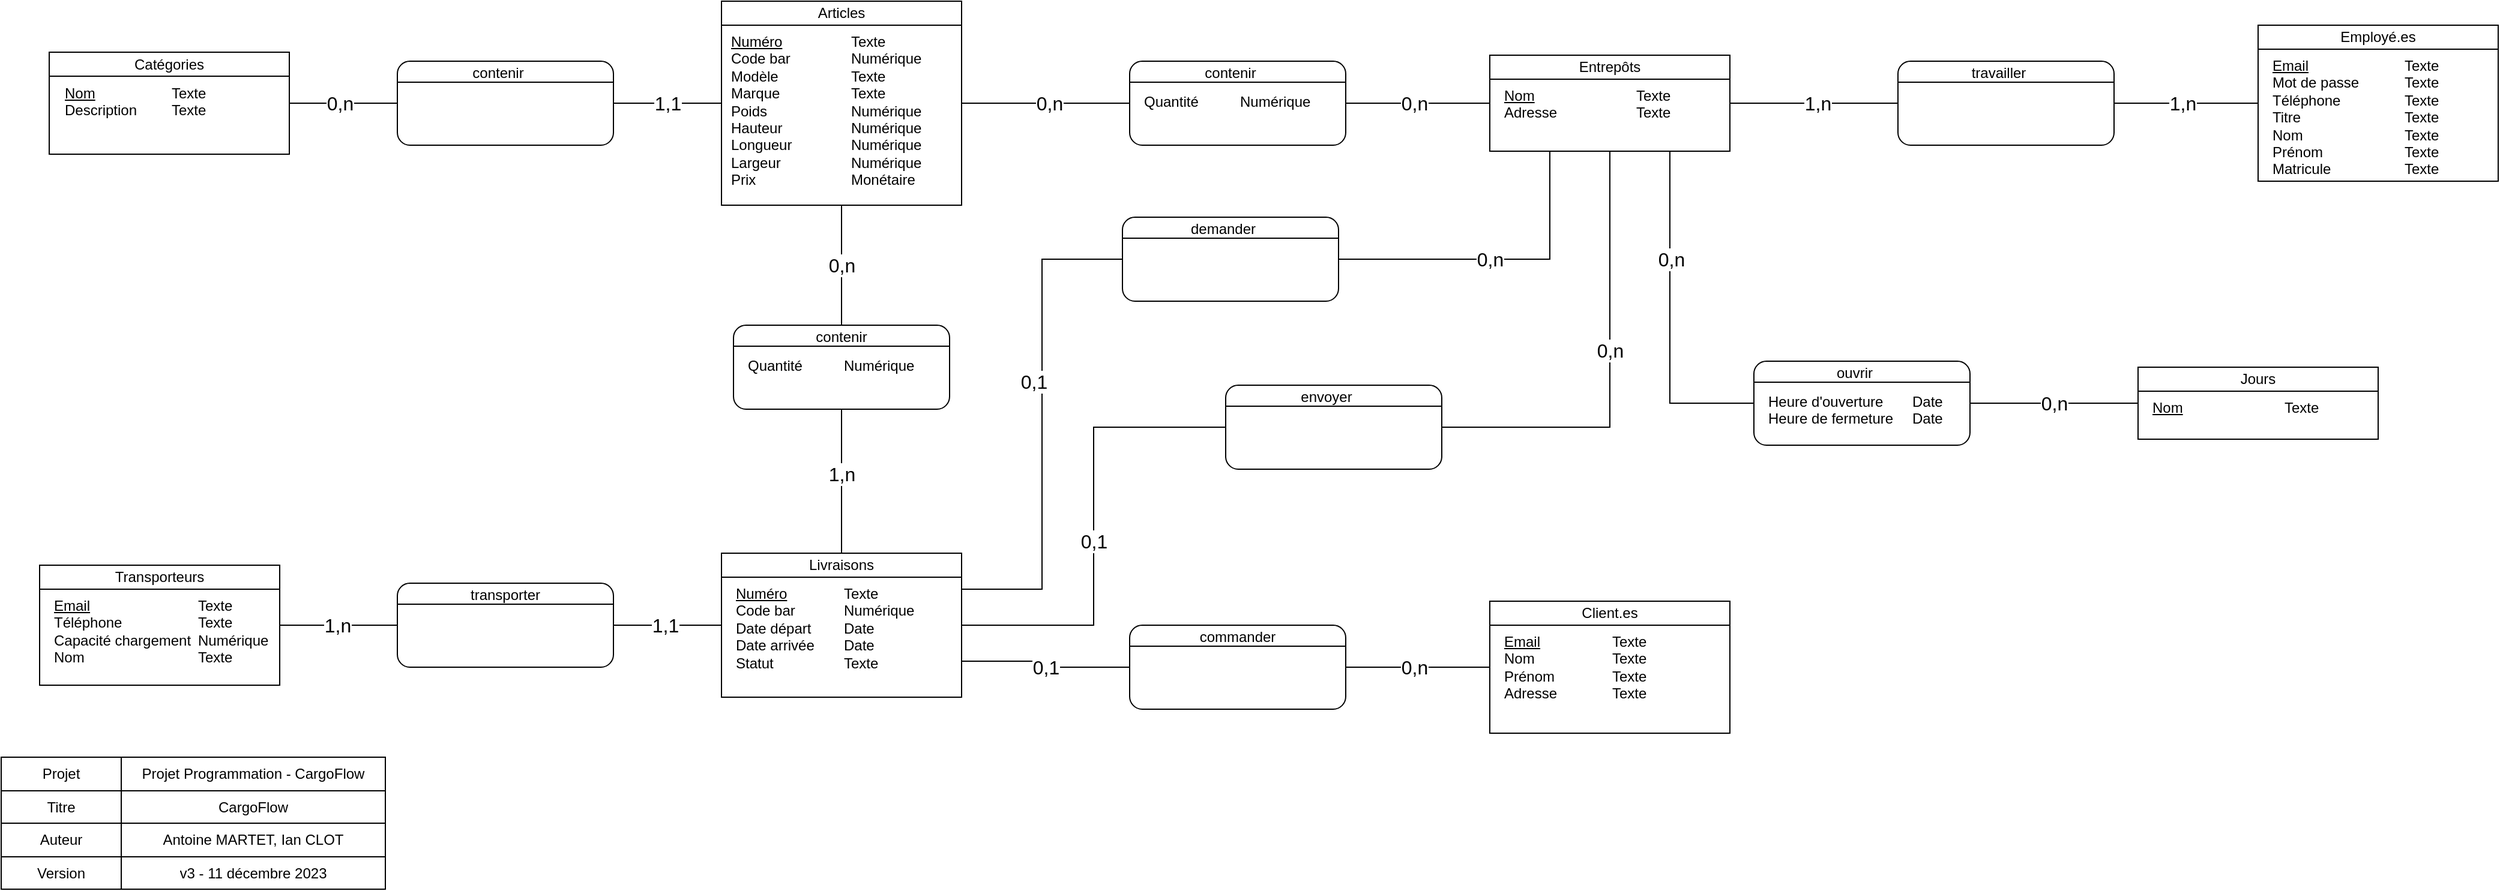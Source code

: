 <mxfile version="21.6.8" type="device">
  <diagram name="Page-1" id="2ca16b54-16f6-2749-3443-fa8db7711227">
    <mxGraphModel dx="1658" dy="828" grid="1" gridSize="10" guides="1" tooltips="1" connect="1" arrows="1" fold="1" page="1" pageScale="1" pageWidth="1100" pageHeight="850" background="#ffffff" math="0" shadow="0">
      <root>
        <mxCell id="0" />
        <mxCell id="1" parent="0" />
        <mxCell id="2ed32ef02a7f4228-1" value="&lt;div style=&quot;box-sizing: border-box ; width: 100% ; padding: 2px&quot;&gt;&lt;br&gt;&lt;/div&gt;" style="verticalAlign=top;align=center;overflow=fill;html=1;rounded=0;shadow=0;comic=0;labelBackgroundColor=none;strokeColor=#000000;strokeWidth=1;fillColor=#ffffff;fontFamily=Verdana;fontSize=12;fontColor=#000000;" parent="1" vertex="1">
          <mxGeometry x="90" y="102.5" width="200" height="85" as="geometry" />
        </mxCell>
        <mxCell id="2ed32ef02a7f4228-18" style="edgeStyle=orthogonalEdgeStyle;html=1;labelBackgroundColor=none;startArrow=none;endArrow=none;fontFamily=Verdana;fontSize=12;align=left;exitX=1;exitY=0.5;exitDx=0;exitDy=0;entryX=0;entryY=0.5;entryDx=0;entryDy=0;startFill=0;endFill=0;rounded=0;" parent="1" source="2ed32ef02a7f4228-1" target="Gy9qdy7r6_L6vcuzWhop-12" edge="1">
          <mxGeometry relative="1" as="geometry">
            <mxPoint x="410" y="145" as="targetPoint" />
          </mxGeometry>
        </mxCell>
        <mxCell id="Gy9qdy7r6_L6vcuzWhop-9" value="0,n" style="text;html=1;resizable=0;points=[];align=center;verticalAlign=middle;labelBackgroundColor=#ffffff;direction=south;fontSize=16;" parent="2ed32ef02a7f4228-18" vertex="1" connectable="0">
          <mxGeometry x="-0.77" y="-1" relative="1" as="geometry">
            <mxPoint x="31" y="-1" as="offset" />
          </mxGeometry>
        </mxCell>
        <mxCell id="Gy9qdy7r6_L6vcuzWhop-12" value="&lt;div style=&quot;box-sizing: border-box ; width: 100% ; padding: 2px&quot;&gt;&lt;br&gt;&lt;/div&gt;" style="verticalAlign=top;align=center;overflow=fill;html=1;rounded=1;shadow=0;comic=0;labelBackgroundColor=none;strokeColor=#000000;strokeWidth=1;fillColor=#ffffff;fontFamily=Verdana;fontSize=12;fontColor=#000000;" parent="1" vertex="1">
          <mxGeometry x="380" y="110" width="180" height="70" as="geometry" />
        </mxCell>
        <mxCell id="Gy9qdy7r6_L6vcuzWhop-17" value="" style="edgeStyle=orthogonalEdgeStyle;rounded=0;orthogonalLoop=1;jettySize=auto;html=1;startArrow=none;startFill=0;endArrow=none;endFill=0;" parent="1" source="Gy9qdy7r6_L6vcuzWhop-16" target="Gy9qdy7r6_L6vcuzWhop-12" edge="1">
          <mxGeometry relative="1" as="geometry" />
        </mxCell>
        <mxCell id="Gy9qdy7r6_L6vcuzWhop-19" value="1,1" style="text;html=1;resizable=0;points=[];align=center;verticalAlign=middle;labelBackgroundColor=#ffffff;fontSize=16;" parent="Gy9qdy7r6_L6vcuzWhop-17" vertex="1" connectable="0">
          <mxGeometry x="-0.646" relative="1" as="geometry">
            <mxPoint x="-29" as="offset" />
          </mxGeometry>
        </mxCell>
        <mxCell id="Gy9qdy7r6_L6vcuzWhop-16" value="&lt;div style=&quot;box-sizing: border-box ; width: 100% ; padding: 2px&quot;&gt;&lt;br&gt;&lt;/div&gt;" style="verticalAlign=top;align=center;overflow=fill;html=1;rounded=0;shadow=0;comic=0;labelBackgroundColor=none;strokeColor=#000000;strokeWidth=1;fillColor=#ffffff;fontFamily=Verdana;fontSize=12;fontColor=#000000;" parent="1" vertex="1">
          <mxGeometry x="650" y="60" width="200" height="170" as="geometry" />
        </mxCell>
        <mxCell id="SjU_2BTI9DgWFUzOwO9X-2" value="Catégories" style="rounded=0;whiteSpace=wrap;html=1;" parent="1" vertex="1">
          <mxGeometry x="90" y="102.5" width="200" height="20" as="geometry" />
        </mxCell>
        <mxCell id="SjU_2BTI9DgWFUzOwO9X-3" value="Articles" style="rounded=0;whiteSpace=wrap;html=1;" parent="1" vertex="1">
          <mxGeometry x="650" y="60" width="200" height="20" as="geometry" />
        </mxCell>
        <mxCell id="SjU_2BTI9DgWFUzOwO9X-4" value="&lt;u&gt;Nom&lt;/u&gt;&lt;br&gt;Description" style="text;html=1;strokeColor=none;fillColor=none;align=left;verticalAlign=top;whiteSpace=wrap;rounded=0;" parent="1" vertex="1">
          <mxGeometry x="101" y="122.5" width="90" height="55" as="geometry" />
        </mxCell>
        <mxCell id="SjU_2BTI9DgWFUzOwO9X-6" value="Texte&lt;br&gt;Texte" style="text;html=1;strokeColor=none;fillColor=none;align=left;verticalAlign=top;whiteSpace=wrap;rounded=0;" parent="1" vertex="1">
          <mxGeometry x="190" y="122.5" width="100" height="55" as="geometry" />
        </mxCell>
        <mxCell id="SjU_2BTI9DgWFUzOwO9X-8" value="&lt;u&gt;Numéro&lt;/u&gt;&lt;br&gt;Code bar&lt;br&gt;Modèle&lt;br&gt;Marque&lt;br&gt;Poids&lt;br&gt;Hauteur&lt;br&gt;Longueur&lt;br&gt;Largeur&lt;br&gt;Prix" style="text;html=1;strokeColor=none;fillColor=none;align=left;verticalAlign=top;whiteSpace=wrap;rounded=0;" parent="1" vertex="1">
          <mxGeometry x="656" y="80" width="94" height="150" as="geometry" />
        </mxCell>
        <mxCell id="SjU_2BTI9DgWFUzOwO9X-10" value="Texte&lt;br&gt;Numérique&lt;br&gt;Texte&lt;br&gt;Texte&lt;br&gt;Numérique&lt;br&gt;Numérique&lt;br&gt;Numérique&lt;br&gt;Numérique&lt;br&gt;Monétaire" style="text;html=1;strokeColor=none;fillColor=none;align=left;verticalAlign=top;whiteSpace=wrap;rounded=0;" parent="1" vertex="1">
          <mxGeometry x="756" y="80" width="90" height="150" as="geometry" />
        </mxCell>
        <mxCell id="SjU_2BTI9DgWFUzOwO9X-13" value="" style="endArrow=none;html=1;entryX=1;entryY=0.25;entryDx=0;entryDy=0;exitX=0;exitY=0.25;exitDx=0;exitDy=0;" parent="1" source="Gy9qdy7r6_L6vcuzWhop-12" target="Gy9qdy7r6_L6vcuzWhop-12" edge="1">
          <mxGeometry width="50" height="50" relative="1" as="geometry">
            <mxPoint x="100" y="260" as="sourcePoint" />
            <mxPoint x="150" y="210" as="targetPoint" />
          </mxGeometry>
        </mxCell>
        <mxCell id="SjU_2BTI9DgWFUzOwO9X-14" value="contenir" style="text;html=1;strokeColor=none;fillColor=none;align=center;verticalAlign=middle;whiteSpace=wrap;rounded=0;" parent="1" vertex="1">
          <mxGeometry x="404" y="110" width="120" height="20" as="geometry" />
        </mxCell>
        <mxCell id="T0Hc3pSAEqjk6suuljC6-1" value="" style="shape=table;html=1;whiteSpace=wrap;startSize=0;container=1;collapsible=0;childLayout=tableLayout;" parent="1" vertex="1">
          <mxGeometry x="50" y="690" width="320" height="110" as="geometry" />
        </mxCell>
        <mxCell id="T0Hc3pSAEqjk6suuljC6-2" value="" style="shape=partialRectangle;html=1;whiteSpace=wrap;collapsible=0;dropTarget=0;pointerEvents=0;fillColor=none;top=0;left=0;bottom=0;right=0;points=[[0,0.5],[1,0.5]];portConstraint=eastwest;" parent="T0Hc3pSAEqjk6suuljC6-1" vertex="1">
          <mxGeometry width="320" height="28" as="geometry" />
        </mxCell>
        <mxCell id="T0Hc3pSAEqjk6suuljC6-3" value="Projet" style="shape=partialRectangle;html=1;whiteSpace=wrap;connectable=0;overflow=hidden;fillColor=none;top=0;left=0;bottom=0;right=0;" parent="T0Hc3pSAEqjk6suuljC6-2" vertex="1">
          <mxGeometry width="100" height="28" as="geometry">
            <mxRectangle width="100" height="28" as="alternateBounds" />
          </mxGeometry>
        </mxCell>
        <mxCell id="T0Hc3pSAEqjk6suuljC6-4" value="Projet Programmation - CargoFlow" style="shape=partialRectangle;html=1;whiteSpace=wrap;connectable=0;overflow=hidden;fillColor=none;top=0;left=0;bottom=0;right=0;" parent="T0Hc3pSAEqjk6suuljC6-2" vertex="1">
          <mxGeometry x="100" width="220" height="28" as="geometry">
            <mxRectangle width="220" height="28" as="alternateBounds" />
          </mxGeometry>
        </mxCell>
        <mxCell id="T0Hc3pSAEqjk6suuljC6-5" value="" style="shape=partialRectangle;html=1;whiteSpace=wrap;collapsible=0;dropTarget=0;pointerEvents=0;fillColor=none;top=0;left=0;bottom=0;right=0;points=[[0,0.5],[1,0.5]];portConstraint=eastwest;" parent="T0Hc3pSAEqjk6suuljC6-1" vertex="1">
          <mxGeometry y="28" width="320" height="27" as="geometry" />
        </mxCell>
        <mxCell id="T0Hc3pSAEqjk6suuljC6-6" value="Titre" style="shape=partialRectangle;html=1;whiteSpace=wrap;connectable=0;overflow=hidden;fillColor=none;top=0;left=0;bottom=0;right=0;" parent="T0Hc3pSAEqjk6suuljC6-5" vertex="1">
          <mxGeometry width="100" height="27" as="geometry">
            <mxRectangle width="100" height="27" as="alternateBounds" />
          </mxGeometry>
        </mxCell>
        <mxCell id="T0Hc3pSAEqjk6suuljC6-7" value="CargoFlow" style="shape=partialRectangle;html=1;whiteSpace=wrap;connectable=0;overflow=hidden;fillColor=none;top=0;left=0;bottom=0;right=0;" parent="T0Hc3pSAEqjk6suuljC6-5" vertex="1">
          <mxGeometry x="100" width="220" height="27" as="geometry">
            <mxRectangle width="220" height="27" as="alternateBounds" />
          </mxGeometry>
        </mxCell>
        <mxCell id="T0Hc3pSAEqjk6suuljC6-8" value="" style="shape=partialRectangle;html=1;whiteSpace=wrap;collapsible=0;dropTarget=0;pointerEvents=0;fillColor=none;top=0;left=0;bottom=0;right=0;points=[[0,0.5],[1,0.5]];portConstraint=eastwest;" parent="T0Hc3pSAEqjk6suuljC6-1" vertex="1">
          <mxGeometry y="55" width="320" height="28" as="geometry" />
        </mxCell>
        <mxCell id="T0Hc3pSAEqjk6suuljC6-9" value="Auteur" style="shape=partialRectangle;html=1;whiteSpace=wrap;connectable=0;overflow=hidden;fillColor=none;top=0;left=0;bottom=0;right=0;" parent="T0Hc3pSAEqjk6suuljC6-8" vertex="1">
          <mxGeometry width="100" height="28" as="geometry">
            <mxRectangle width="100" height="28" as="alternateBounds" />
          </mxGeometry>
        </mxCell>
        <mxCell id="T0Hc3pSAEqjk6suuljC6-10" value="Antoine MARTET, Ian CLOT" style="shape=partialRectangle;html=1;whiteSpace=wrap;connectable=0;overflow=hidden;fillColor=none;top=0;left=0;bottom=0;right=0;" parent="T0Hc3pSAEqjk6suuljC6-8" vertex="1">
          <mxGeometry x="100" width="220" height="28" as="geometry">
            <mxRectangle width="220" height="28" as="alternateBounds" />
          </mxGeometry>
        </mxCell>
        <mxCell id="T0Hc3pSAEqjk6suuljC6-11" value="" style="shape=partialRectangle;html=1;whiteSpace=wrap;collapsible=0;dropTarget=0;pointerEvents=0;fillColor=none;top=0;left=0;bottom=0;right=0;points=[[0,0.5],[1,0.5]];portConstraint=eastwest;" parent="T0Hc3pSAEqjk6suuljC6-1" vertex="1">
          <mxGeometry y="83" width="320" height="27" as="geometry" />
        </mxCell>
        <mxCell id="T0Hc3pSAEqjk6suuljC6-12" value="Version" style="shape=partialRectangle;html=1;whiteSpace=wrap;connectable=0;overflow=hidden;fillColor=none;top=0;left=0;bottom=0;right=0;" parent="T0Hc3pSAEqjk6suuljC6-11" vertex="1">
          <mxGeometry width="100" height="27" as="geometry">
            <mxRectangle width="100" height="27" as="alternateBounds" />
          </mxGeometry>
        </mxCell>
        <mxCell id="T0Hc3pSAEqjk6suuljC6-13" value="v3 - 11 décembre 2023" style="shape=partialRectangle;html=1;whiteSpace=wrap;connectable=0;overflow=hidden;fillColor=none;top=0;left=0;bottom=0;right=0;" parent="T0Hc3pSAEqjk6suuljC6-11" vertex="1">
          <mxGeometry x="100" width="220" height="27" as="geometry">
            <mxRectangle width="220" height="27" as="alternateBounds" />
          </mxGeometry>
        </mxCell>
        <mxCell id="R8tKFMvCGS2btZRlcv_9-1" value="&lt;div style=&quot;box-sizing: border-box ; width: 100% ; padding: 2px&quot;&gt;&lt;br&gt;&lt;/div&gt;" style="verticalAlign=top;align=center;overflow=fill;html=1;rounded=1;shadow=0;comic=0;labelBackgroundColor=none;strokeColor=#000000;strokeWidth=1;fillColor=#ffffff;fontFamily=Verdana;fontSize=12;fontColor=#000000;" parent="1" vertex="1">
          <mxGeometry x="990" y="110" width="180" height="70" as="geometry" />
        </mxCell>
        <mxCell id="R8tKFMvCGS2btZRlcv_9-4" value="" style="endArrow=none;html=1;entryX=1;entryY=0.25;entryDx=0;entryDy=0;exitX=0;exitY=0.25;exitDx=0;exitDy=0;" parent="1" source="R8tKFMvCGS2btZRlcv_9-1" target="R8tKFMvCGS2btZRlcv_9-1" edge="1">
          <mxGeometry width="50" height="50" relative="1" as="geometry">
            <mxPoint x="710" y="260" as="sourcePoint" />
            <mxPoint x="760" y="210" as="targetPoint" />
          </mxGeometry>
        </mxCell>
        <mxCell id="R8tKFMvCGS2btZRlcv_9-5" value="contenir" style="text;html=1;strokeColor=none;fillColor=none;align=center;verticalAlign=middle;whiteSpace=wrap;rounded=0;" parent="1" vertex="1">
          <mxGeometry x="1014" y="110" width="120" height="20" as="geometry" />
        </mxCell>
        <mxCell id="R8tKFMvCGS2btZRlcv_9-6" value="&lt;div style=&quot;box-sizing: border-box ; width: 100% ; padding: 2px&quot;&gt;&lt;br&gt;&lt;/div&gt;" style="verticalAlign=top;align=center;overflow=fill;html=1;rounded=1;shadow=0;comic=0;labelBackgroundColor=none;strokeColor=#000000;strokeWidth=1;fillColor=#ffffff;fontFamily=Verdana;fontSize=12;fontColor=#000000;" parent="1" vertex="1">
          <mxGeometry x="660" y="330" width="180" height="70" as="geometry" />
        </mxCell>
        <mxCell id="R8tKFMvCGS2btZRlcv_9-9" value="" style="endArrow=none;html=1;entryX=1;entryY=0.25;entryDx=0;entryDy=0;exitX=0;exitY=0.25;exitDx=0;exitDy=0;" parent="1" source="R8tKFMvCGS2btZRlcv_9-6" target="R8tKFMvCGS2btZRlcv_9-6" edge="1">
          <mxGeometry width="50" height="50" relative="1" as="geometry">
            <mxPoint x="380" y="480" as="sourcePoint" />
            <mxPoint x="430" y="430" as="targetPoint" />
          </mxGeometry>
        </mxCell>
        <mxCell id="R8tKFMvCGS2btZRlcv_9-10" value="contenir" style="text;html=1;strokeColor=none;fillColor=none;align=center;verticalAlign=middle;whiteSpace=wrap;rounded=0;" parent="1" vertex="1">
          <mxGeometry x="690" y="330" width="120" height="20" as="geometry" />
        </mxCell>
        <mxCell id="R8tKFMvCGS2btZRlcv_9-11" value="&lt;div style=&quot;box-sizing: border-box ; width: 100% ; padding: 2px&quot;&gt;&lt;br&gt;&lt;/div&gt;" style="verticalAlign=top;align=center;overflow=fill;html=1;rounded=1;shadow=0;comic=0;labelBackgroundColor=none;strokeColor=#000000;strokeWidth=1;fillColor=#ffffff;fontFamily=Verdana;fontSize=12;fontColor=#000000;" parent="1" vertex="1">
          <mxGeometry x="990" y="580" width="180" height="70" as="geometry" />
        </mxCell>
        <mxCell id="R8tKFMvCGS2btZRlcv_9-14" value="" style="endArrow=none;html=1;entryX=1;entryY=0.25;entryDx=0;entryDy=0;exitX=0;exitY=0.25;exitDx=0;exitDy=0;" parent="1" source="R8tKFMvCGS2btZRlcv_9-11" target="R8tKFMvCGS2btZRlcv_9-11" edge="1">
          <mxGeometry width="50" height="50" relative="1" as="geometry">
            <mxPoint x="702" y="700" as="sourcePoint" />
            <mxPoint x="752" y="650" as="targetPoint" />
          </mxGeometry>
        </mxCell>
        <mxCell id="R8tKFMvCGS2btZRlcv_9-15" value="commander" style="text;html=1;strokeColor=none;fillColor=none;align=center;verticalAlign=middle;whiteSpace=wrap;rounded=0;" parent="1" vertex="1">
          <mxGeometry x="1020" y="580" width="120" height="20" as="geometry" />
        </mxCell>
        <mxCell id="R8tKFMvCGS2btZRlcv_9-16" value="&lt;div style=&quot;box-sizing: border-box ; width: 100% ; padding: 2px&quot;&gt;&lt;br&gt;&lt;/div&gt;" style="verticalAlign=top;align=center;overflow=fill;html=1;rounded=1;shadow=0;comic=0;labelBackgroundColor=none;strokeColor=#000000;strokeWidth=1;fillColor=#ffffff;fontFamily=Verdana;fontSize=12;fontColor=#000000;" parent="1" vertex="1">
          <mxGeometry x="984" y="240" width="180" height="70" as="geometry" />
        </mxCell>
        <mxCell id="R8tKFMvCGS2btZRlcv_9-19" value="" style="endArrow=none;html=1;entryX=1;entryY=0.25;entryDx=0;entryDy=0;exitX=0;exitY=0.25;exitDx=0;exitDy=0;" parent="1" source="R8tKFMvCGS2btZRlcv_9-16" target="R8tKFMvCGS2btZRlcv_9-16" edge="1">
          <mxGeometry width="50" height="50" relative="1" as="geometry">
            <mxPoint x="704" y="390" as="sourcePoint" />
            <mxPoint x="754" y="340" as="targetPoint" />
          </mxGeometry>
        </mxCell>
        <mxCell id="R8tKFMvCGS2btZRlcv_9-20" value="demander" style="text;html=1;strokeColor=none;fillColor=none;align=center;verticalAlign=middle;whiteSpace=wrap;rounded=0;" parent="1" vertex="1">
          <mxGeometry x="1008" y="240" width="120" height="20" as="geometry" />
        </mxCell>
        <mxCell id="R8tKFMvCGS2btZRlcv_9-21" value="&lt;div style=&quot;box-sizing: border-box ; width: 100% ; padding: 2px&quot;&gt;&lt;br&gt;&lt;/div&gt;" style="verticalAlign=top;align=center;overflow=fill;html=1;rounded=0;shadow=0;comic=0;labelBackgroundColor=none;strokeColor=#000000;strokeWidth=1;fillColor=#ffffff;fontFamily=Verdana;fontSize=12;fontColor=#000000;" parent="1" vertex="1">
          <mxGeometry x="650" y="520" width="200" height="120" as="geometry" />
        </mxCell>
        <mxCell id="R8tKFMvCGS2btZRlcv_9-22" value="Livraisons" style="rounded=0;whiteSpace=wrap;html=1;" parent="1" vertex="1">
          <mxGeometry x="650" y="520" width="200" height="20" as="geometry" />
        </mxCell>
        <mxCell id="R8tKFMvCGS2btZRlcv_9-23" value="&lt;u&gt;Numéro&lt;/u&gt;&lt;br&gt;Code bar&lt;br&gt;Date départ&lt;br&gt;Date arrivée&lt;br&gt;Statut" style="text;html=1;strokeColor=none;fillColor=none;align=left;verticalAlign=top;whiteSpace=wrap;rounded=0;" parent="1" vertex="1">
          <mxGeometry x="660" y="540" width="90" height="90" as="geometry" />
        </mxCell>
        <mxCell id="R8tKFMvCGS2btZRlcv_9-24" value="Texte&lt;br&gt;Numérique&lt;br&gt;Date&lt;br&gt;Date&lt;br&gt;Texte" style="text;html=1;strokeColor=none;fillColor=none;align=left;verticalAlign=top;whiteSpace=wrap;rounded=0;" parent="1" vertex="1">
          <mxGeometry x="750" y="540" width="90" height="90" as="geometry" />
        </mxCell>
        <mxCell id="R8tKFMvCGS2btZRlcv_9-25" value="&lt;div style=&quot;box-sizing: border-box ; width: 100% ; padding: 2px&quot;&gt;&lt;br&gt;&lt;/div&gt;" style="verticalAlign=top;align=center;overflow=fill;html=1;rounded=0;shadow=0;comic=0;labelBackgroundColor=none;strokeColor=#000000;strokeWidth=1;fillColor=#ffffff;fontFamily=Verdana;fontSize=12;fontColor=#000000;" parent="1" vertex="1">
          <mxGeometry x="1290" y="105" width="200" height="80" as="geometry" />
        </mxCell>
        <mxCell id="R8tKFMvCGS2btZRlcv_9-26" value="Entrepôts" style="rounded=0;whiteSpace=wrap;html=1;" parent="1" vertex="1">
          <mxGeometry x="1290" y="105" width="200" height="20" as="geometry" />
        </mxCell>
        <mxCell id="R8tKFMvCGS2btZRlcv_9-27" value="&lt;u&gt;Nom&lt;/u&gt;&lt;br&gt;Adresse" style="text;html=1;strokeColor=none;fillColor=none;align=left;verticalAlign=top;whiteSpace=wrap;rounded=0;" parent="1" vertex="1">
          <mxGeometry x="1300" y="125" width="110" height="40" as="geometry" />
        </mxCell>
        <mxCell id="R8tKFMvCGS2btZRlcv_9-28" value="Texte&lt;br&gt;Texte" style="text;html=1;strokeColor=none;fillColor=none;align=left;verticalAlign=top;whiteSpace=wrap;rounded=0;" parent="1" vertex="1">
          <mxGeometry x="1410" y="125" width="70" height="50" as="geometry" />
        </mxCell>
        <mxCell id="R8tKFMvCGS2btZRlcv_9-29" value="&lt;div style=&quot;box-sizing: border-box ; width: 100% ; padding: 2px&quot;&gt;&lt;br&gt;&lt;/div&gt;" style="verticalAlign=top;align=center;overflow=fill;html=1;rounded=0;shadow=0;comic=0;labelBackgroundColor=none;strokeColor=#000000;strokeWidth=1;fillColor=#ffffff;fontFamily=Verdana;fontSize=12;fontColor=#000000;" parent="1" vertex="1">
          <mxGeometry x="1290" y="560" width="200" height="110" as="geometry" />
        </mxCell>
        <mxCell id="R8tKFMvCGS2btZRlcv_9-30" value="Client.es" style="rounded=0;whiteSpace=wrap;html=1;" parent="1" vertex="1">
          <mxGeometry x="1290" y="560" width="200" height="20" as="geometry" />
        </mxCell>
        <mxCell id="R8tKFMvCGS2btZRlcv_9-31" value="&lt;u&gt;Email&lt;/u&gt;&lt;br&gt;Nom&lt;br&gt;Prénom&lt;br&gt;Adresse" style="text;html=1;strokeColor=none;fillColor=none;align=left;verticalAlign=top;whiteSpace=wrap;rounded=0;" parent="1" vertex="1">
          <mxGeometry x="1300" y="580" width="90" height="80" as="geometry" />
        </mxCell>
        <mxCell id="R8tKFMvCGS2btZRlcv_9-32" value="Texte&lt;br&gt;Texte&lt;br&gt;Texte&lt;br&gt;Texte" style="text;html=1;strokeColor=none;fillColor=none;align=left;verticalAlign=top;whiteSpace=wrap;rounded=0;" parent="1" vertex="1">
          <mxGeometry x="1390" y="580" width="100" height="80" as="geometry" />
        </mxCell>
        <mxCell id="R8tKFMvCGS2btZRlcv_9-33" value="" style="edgeStyle=orthogonalEdgeStyle;rounded=0;orthogonalLoop=1;jettySize=auto;html=1;startArrow=none;startFill=0;endArrow=none;endFill=0;exitX=0.5;exitY=1;exitDx=0;exitDy=0;entryX=0.5;entryY=0;entryDx=0;entryDy=0;" parent="1" source="Gy9qdy7r6_L6vcuzWhop-16" target="R8tKFMvCGS2btZRlcv_9-6" edge="1">
          <mxGeometry relative="1" as="geometry">
            <mxPoint x="720" y="280" as="sourcePoint" />
            <mxPoint x="590" y="280" as="targetPoint" />
          </mxGeometry>
        </mxCell>
        <mxCell id="R8tKFMvCGS2btZRlcv_9-34" value="0,n" style="text;html=1;resizable=0;points=[];align=center;verticalAlign=middle;labelBackgroundColor=#ffffff;fontSize=16;" parent="R8tKFMvCGS2btZRlcv_9-33" vertex="1" connectable="0">
          <mxGeometry x="-0.646" relative="1" as="geometry">
            <mxPoint y="32" as="offset" />
          </mxGeometry>
        </mxCell>
        <mxCell id="R8tKFMvCGS2btZRlcv_9-35" value="" style="edgeStyle=orthogonalEdgeStyle;rounded=0;orthogonalLoop=1;jettySize=auto;html=1;startArrow=none;startFill=0;endArrow=none;endFill=0;exitX=0.5;exitY=1;exitDx=0;exitDy=0;entryX=0.5;entryY=0;entryDx=0;entryDy=0;" parent="1" source="R8tKFMvCGS2btZRlcv_9-6" target="R8tKFMvCGS2btZRlcv_9-22" edge="1">
          <mxGeometry relative="1" as="geometry">
            <mxPoint x="734" y="440" as="sourcePoint" />
            <mxPoint x="604" y="440" as="targetPoint" />
          </mxGeometry>
        </mxCell>
        <mxCell id="R8tKFMvCGS2btZRlcv_9-36" value="1,n" style="text;html=1;resizable=0;points=[];align=center;verticalAlign=middle;labelBackgroundColor=#ffffff;fontSize=16;" parent="R8tKFMvCGS2btZRlcv_9-35" vertex="1" connectable="0">
          <mxGeometry x="-0.646" relative="1" as="geometry">
            <mxPoint y="33" as="offset" />
          </mxGeometry>
        </mxCell>
        <mxCell id="R8tKFMvCGS2btZRlcv_9-37" value="" style="edgeStyle=orthogonalEdgeStyle;rounded=0;orthogonalLoop=1;jettySize=auto;html=1;startArrow=none;startFill=0;endArrow=none;endFill=0;exitX=0.25;exitY=1;exitDx=0;exitDy=0;entryX=1;entryY=0.5;entryDx=0;entryDy=0;" parent="1" source="R8tKFMvCGS2btZRlcv_9-25" target="R8tKFMvCGS2btZRlcv_9-16" edge="1">
          <mxGeometry relative="1" as="geometry">
            <mxPoint x="1440" y="250" as="sourcePoint" />
            <mxPoint x="1230" y="360" as="targetPoint" />
          </mxGeometry>
        </mxCell>
        <mxCell id="R8tKFMvCGS2btZRlcv_9-38" value="0,n" style="text;html=1;resizable=0;points=[];align=center;verticalAlign=middle;labelBackgroundColor=#ffffff;fontSize=16;" parent="R8tKFMvCGS2btZRlcv_9-37" vertex="1" connectable="0">
          <mxGeometry x="-0.646" relative="1" as="geometry">
            <mxPoint x="-50" y="43" as="offset" />
          </mxGeometry>
        </mxCell>
        <mxCell id="R8tKFMvCGS2btZRlcv_9-39" value="" style="edgeStyle=orthogonalEdgeStyle;rounded=0;orthogonalLoop=1;jettySize=auto;html=1;startArrow=none;startFill=0;endArrow=none;endFill=0;exitX=0;exitY=0.5;exitDx=0;exitDy=0;entryX=1;entryY=0.25;entryDx=0;entryDy=0;" parent="1" source="R8tKFMvCGS2btZRlcv_9-16" target="R8tKFMvCGS2btZRlcv_9-21" edge="1">
          <mxGeometry relative="1" as="geometry">
            <mxPoint x="790" y="200" as="sourcePoint" />
            <mxPoint x="754" y="330" as="targetPoint" />
          </mxGeometry>
        </mxCell>
        <mxCell id="R8tKFMvCGS2btZRlcv_9-40" value="0,1" style="text;html=1;resizable=0;points=[];align=center;verticalAlign=middle;labelBackgroundColor=#ffffff;fontSize=16;" parent="R8tKFMvCGS2btZRlcv_9-39" vertex="1" connectable="0">
          <mxGeometry x="-0.646" relative="1" as="geometry">
            <mxPoint x="-7" y="96" as="offset" />
          </mxGeometry>
        </mxCell>
        <mxCell id="R8tKFMvCGS2btZRlcv_9-41" value="" style="edgeStyle=orthogonalEdgeStyle;rounded=0;orthogonalLoop=1;jettySize=auto;html=1;startArrow=none;startFill=0;endArrow=none;endFill=0;exitX=0;exitY=0.5;exitDx=0;exitDy=0;entryX=1;entryY=0.5;entryDx=0;entryDy=0;" parent="1" source="R8tKFMvCGS2btZRlcv_9-29" target="R8tKFMvCGS2btZRlcv_9-11" edge="1">
          <mxGeometry relative="1" as="geometry">
            <mxPoint x="1310" y="435" as="sourcePoint" />
            <mxPoint x="1180" y="435" as="targetPoint" />
          </mxGeometry>
        </mxCell>
        <mxCell id="R8tKFMvCGS2btZRlcv_9-42" value="0,n" style="text;html=1;resizable=0;points=[];align=center;verticalAlign=middle;labelBackgroundColor=#ffffff;fontSize=16;" parent="R8tKFMvCGS2btZRlcv_9-41" vertex="1" connectable="0">
          <mxGeometry x="-0.646" relative="1" as="geometry">
            <mxPoint x="-42" as="offset" />
          </mxGeometry>
        </mxCell>
        <mxCell id="R8tKFMvCGS2btZRlcv_9-43" value="" style="edgeStyle=orthogonalEdgeStyle;rounded=0;orthogonalLoop=1;jettySize=auto;html=1;startArrow=none;startFill=0;endArrow=none;endFill=0;exitX=0;exitY=0.5;exitDx=0;exitDy=0;entryX=1;entryY=0.75;entryDx=0;entryDy=0;" parent="1" source="R8tKFMvCGS2btZRlcv_9-11" target="R8tKFMvCGS2btZRlcv_9-21" edge="1">
          <mxGeometry relative="1" as="geometry">
            <mxPoint x="700" y="165" as="sourcePoint" />
            <mxPoint x="800" y="690" as="targetPoint" />
          </mxGeometry>
        </mxCell>
        <mxCell id="R8tKFMvCGS2btZRlcv_9-44" value="0,1" style="text;html=1;resizable=0;points=[];align=center;verticalAlign=middle;labelBackgroundColor=#ffffff;fontSize=16;" parent="R8tKFMvCGS2btZRlcv_9-43" vertex="1" connectable="0">
          <mxGeometry x="-0.646" relative="1" as="geometry">
            <mxPoint x="-45" as="offset" />
          </mxGeometry>
        </mxCell>
        <mxCell id="R8tKFMvCGS2btZRlcv_9-45" value="" style="edgeStyle=orthogonalEdgeStyle;rounded=0;orthogonalLoop=1;jettySize=auto;html=1;startArrow=none;startFill=0;endArrow=none;endFill=0;exitX=0;exitY=0.5;exitDx=0;exitDy=0;entryX=1;entryY=0.5;entryDx=0;entryDy=0;" parent="1" source="R8tKFMvCGS2btZRlcv_9-1" target="Gy9qdy7r6_L6vcuzWhop-16" edge="1">
          <mxGeometry relative="1" as="geometry">
            <mxPoint x="690" y="155" as="sourcePoint" />
            <mxPoint x="930" y="100" as="targetPoint" />
          </mxGeometry>
        </mxCell>
        <mxCell id="R8tKFMvCGS2btZRlcv_9-46" value="0,n" style="text;html=1;resizable=0;points=[];align=center;verticalAlign=middle;labelBackgroundColor=#ffffff;fontSize=16;" parent="R8tKFMvCGS2btZRlcv_9-45" vertex="1" connectable="0">
          <mxGeometry x="-0.646" relative="1" as="geometry">
            <mxPoint x="-42" as="offset" />
          </mxGeometry>
        </mxCell>
        <mxCell id="R8tKFMvCGS2btZRlcv_9-47" value="" style="edgeStyle=orthogonalEdgeStyle;rounded=0;orthogonalLoop=1;jettySize=auto;html=1;startArrow=none;startFill=0;endArrow=none;endFill=0;exitX=0;exitY=0.5;exitDx=0;exitDy=0;entryX=1;entryY=0.5;entryDx=0;entryDy=0;" parent="1" source="R8tKFMvCGS2btZRlcv_9-25" target="R8tKFMvCGS2btZRlcv_9-1" edge="1">
          <mxGeometry relative="1" as="geometry">
            <mxPoint x="700" y="160" as="sourcePoint" />
            <mxPoint x="1200" y="205" as="targetPoint" />
          </mxGeometry>
        </mxCell>
        <mxCell id="R8tKFMvCGS2btZRlcv_9-48" value="0,n" style="text;html=1;resizable=0;points=[];align=center;verticalAlign=middle;labelBackgroundColor=#ffffff;fontSize=16;" parent="R8tKFMvCGS2btZRlcv_9-47" vertex="1" connectable="0">
          <mxGeometry x="-0.646" relative="1" as="geometry">
            <mxPoint x="-42" as="offset" />
          </mxGeometry>
        </mxCell>
        <mxCell id="R8tKFMvCGS2btZRlcv_9-49" value="&lt;div style=&quot;box-sizing: border-box ; width: 100% ; padding: 2px&quot;&gt;&lt;br&gt;&lt;/div&gt;" style="verticalAlign=top;align=center;overflow=fill;html=1;rounded=0;shadow=0;comic=0;labelBackgroundColor=none;strokeColor=#000000;strokeWidth=1;fillColor=#ffffff;fontFamily=Verdana;fontSize=12;fontColor=#000000;" parent="1" vertex="1">
          <mxGeometry x="82" y="530" width="200" height="100" as="geometry" />
        </mxCell>
        <mxCell id="R8tKFMvCGS2btZRlcv_9-50" value="Transporteurs" style="rounded=0;whiteSpace=wrap;html=1;" parent="1" vertex="1">
          <mxGeometry x="82" y="530" width="200" height="20" as="geometry" />
        </mxCell>
        <mxCell id="R8tKFMvCGS2btZRlcv_9-51" value="&lt;u&gt;Email&lt;/u&gt;&lt;br&gt;Téléphone&lt;br&gt;Capacité chargement&lt;br&gt;&lt;span style=&quot;border-color: var(--border-color);&quot;&gt;Nom&lt;/span&gt;" style="text;html=1;strokeColor=none;fillColor=none;align=left;verticalAlign=top;whiteSpace=wrap;rounded=0;" parent="1" vertex="1">
          <mxGeometry x="92" y="550" width="119" height="60" as="geometry" />
        </mxCell>
        <mxCell id="R8tKFMvCGS2btZRlcv_9-52" value="Texte&lt;br&gt;Texte&lt;br&gt;Numérique&lt;br&gt;Texte" style="text;html=1;strokeColor=none;fillColor=none;align=left;verticalAlign=top;whiteSpace=wrap;rounded=0;" parent="1" vertex="1">
          <mxGeometry x="212" y="550" width="86" height="70" as="geometry" />
        </mxCell>
        <mxCell id="R8tKFMvCGS2btZRlcv_9-53" value="" style="edgeStyle=orthogonalEdgeStyle;rounded=0;orthogonalLoop=1;jettySize=auto;html=1;startArrow=none;startFill=0;endArrow=none;endFill=0;exitX=0;exitY=0.5;exitDx=0;exitDy=0;entryX=1;entryY=0.5;entryDx=0;entryDy=0;" parent="1" source="R8tKFMvCGS2btZRlcv_9-21" target="R8tKFMvCGS2btZRlcv_9-55" edge="1">
          <mxGeometry relative="1" as="geometry">
            <mxPoint x="940" y="670" as="sourcePoint" />
            <mxPoint x="710" y="650" as="targetPoint" />
          </mxGeometry>
        </mxCell>
        <mxCell id="R8tKFMvCGS2btZRlcv_9-54" value="1,1" style="text;html=1;resizable=0;points=[];align=center;verticalAlign=middle;labelBackgroundColor=#ffffff;fontSize=16;" parent="R8tKFMvCGS2btZRlcv_9-53" vertex="1" connectable="0">
          <mxGeometry x="-0.646" relative="1" as="geometry">
            <mxPoint x="-31" as="offset" />
          </mxGeometry>
        </mxCell>
        <mxCell id="R8tKFMvCGS2btZRlcv_9-55" value="&lt;div style=&quot;box-sizing: border-box ; width: 100% ; padding: 2px&quot;&gt;&lt;br&gt;&lt;/div&gt;" style="verticalAlign=top;align=center;overflow=fill;html=1;rounded=1;shadow=0;comic=0;labelBackgroundColor=none;strokeColor=#000000;strokeWidth=1;fillColor=#ffffff;fontFamily=Verdana;fontSize=12;fontColor=#000000;" parent="1" vertex="1">
          <mxGeometry x="380" y="545" width="180" height="70" as="geometry" />
        </mxCell>
        <mxCell id="R8tKFMvCGS2btZRlcv_9-56" value="" style="endArrow=none;html=1;entryX=1;entryY=0.25;entryDx=0;entryDy=0;exitX=0;exitY=0.25;exitDx=0;exitDy=0;" parent="1" source="R8tKFMvCGS2btZRlcv_9-55" target="R8tKFMvCGS2btZRlcv_9-55" edge="1">
          <mxGeometry width="50" height="50" relative="1" as="geometry">
            <mxPoint x="92" y="665" as="sourcePoint" />
            <mxPoint x="142" y="615" as="targetPoint" />
          </mxGeometry>
        </mxCell>
        <mxCell id="R8tKFMvCGS2btZRlcv_9-57" value="transporter" style="text;html=1;strokeColor=none;fillColor=none;align=center;verticalAlign=middle;whiteSpace=wrap;rounded=0;" parent="1" vertex="1">
          <mxGeometry x="410" y="545" width="120" height="20" as="geometry" />
        </mxCell>
        <mxCell id="R8tKFMvCGS2btZRlcv_9-58" value="" style="edgeStyle=orthogonalEdgeStyle;rounded=0;orthogonalLoop=1;jettySize=auto;html=1;startArrow=none;startFill=0;endArrow=none;endFill=0;exitX=0;exitY=0.5;exitDx=0;exitDy=0;entryX=1;entryY=0.5;entryDx=0;entryDy=0;" parent="1" source="R8tKFMvCGS2btZRlcv_9-55" target="R8tKFMvCGS2btZRlcv_9-49" edge="1">
          <mxGeometry relative="1" as="geometry">
            <mxPoint x="424" y="535" as="sourcePoint" />
            <mxPoint x="280" y="578" as="targetPoint" />
          </mxGeometry>
        </mxCell>
        <mxCell id="R8tKFMvCGS2btZRlcv_9-59" value="1,n" style="text;html=1;resizable=0;points=[];align=center;verticalAlign=middle;labelBackgroundColor=#ffffff;fontSize=16;" parent="R8tKFMvCGS2btZRlcv_9-58" vertex="1" connectable="0">
          <mxGeometry x="-0.646" relative="1" as="geometry">
            <mxPoint x="-33" as="offset" />
          </mxGeometry>
        </mxCell>
        <mxCell id="WwPp2PVggLIP35_iIN0L-3" value="Quantité" style="text;html=1;strokeColor=none;fillColor=none;align=left;verticalAlign=top;whiteSpace=wrap;rounded=0;" parent="1" vertex="1">
          <mxGeometry x="670" y="350" width="80" height="50" as="geometry" />
        </mxCell>
        <mxCell id="WwPp2PVggLIP35_iIN0L-4" value="Numérique" style="text;html=1;strokeColor=none;fillColor=none;align=left;verticalAlign=top;whiteSpace=wrap;rounded=0;" parent="1" vertex="1">
          <mxGeometry x="750" y="350" width="80" height="50" as="geometry" />
        </mxCell>
        <mxCell id="eiW-UOQ-0jk_p1NSyYOw-1" value="Quantité" style="text;html=1;strokeColor=none;fillColor=none;align=left;verticalAlign=top;whiteSpace=wrap;rounded=0;" parent="1" vertex="1">
          <mxGeometry x="1000" y="130" width="80" height="50" as="geometry" />
        </mxCell>
        <mxCell id="eiW-UOQ-0jk_p1NSyYOw-2" value="Numérique" style="text;html=1;strokeColor=none;fillColor=none;align=left;verticalAlign=top;whiteSpace=wrap;rounded=0;" parent="1" vertex="1">
          <mxGeometry x="1080" y="130" width="80" height="50" as="geometry" />
        </mxCell>
        <mxCell id="eo1DRijQcT4tzOyTvptb-1" value="&lt;div style=&quot;box-sizing: border-box ; width: 100% ; padding: 2px&quot;&gt;&lt;br&gt;&lt;/div&gt;" style="verticalAlign=top;align=center;overflow=fill;html=1;rounded=1;shadow=0;comic=0;labelBackgroundColor=none;strokeColor=#000000;strokeWidth=1;fillColor=#ffffff;fontFamily=Verdana;fontSize=12;fontColor=#000000;" parent="1" vertex="1">
          <mxGeometry x="1630" y="110" width="180" height="70" as="geometry" />
        </mxCell>
        <mxCell id="eo1DRijQcT4tzOyTvptb-2" value="" style="endArrow=none;html=1;entryX=1;entryY=0.25;entryDx=0;entryDy=0;exitX=0;exitY=0.25;exitDx=0;exitDy=0;" parent="1" source="eo1DRijQcT4tzOyTvptb-1" target="eo1DRijQcT4tzOyTvptb-1" edge="1">
          <mxGeometry width="50" height="50" relative="1" as="geometry">
            <mxPoint x="1350" y="260" as="sourcePoint" />
            <mxPoint x="1400" y="210" as="targetPoint" />
          </mxGeometry>
        </mxCell>
        <mxCell id="eo1DRijQcT4tzOyTvptb-3" value="travailler" style="text;html=1;strokeColor=none;fillColor=none;align=center;verticalAlign=middle;whiteSpace=wrap;rounded=0;" parent="1" vertex="1">
          <mxGeometry x="1654" y="110" width="120" height="20" as="geometry" />
        </mxCell>
        <mxCell id="eo1DRijQcT4tzOyTvptb-4" value="&lt;div style=&quot;box-sizing: border-box ; width: 100% ; padding: 2px&quot;&gt;&lt;br&gt;&lt;/div&gt;" style="verticalAlign=top;align=center;overflow=fill;html=1;rounded=0;shadow=0;comic=0;labelBackgroundColor=none;strokeColor=#000000;strokeWidth=1;fillColor=#ffffff;fontFamily=Verdana;fontSize=12;fontColor=#000000;" parent="1" vertex="1">
          <mxGeometry x="1930" y="80" width="200" height="130" as="geometry" />
        </mxCell>
        <mxCell id="eo1DRijQcT4tzOyTvptb-5" value="Employé.es" style="rounded=0;whiteSpace=wrap;html=1;" parent="1" vertex="1">
          <mxGeometry x="1930" y="80" width="200" height="20" as="geometry" />
        </mxCell>
        <mxCell id="eo1DRijQcT4tzOyTvptb-6" value="&lt;u&gt;Email&lt;br&gt;&lt;/u&gt;Mot de passe&lt;br&gt;Téléphone&lt;br&gt;Titre&lt;br&gt;Nom&lt;br&gt;Prénom&lt;br&gt;Matricule" style="text;html=1;strokeColor=none;fillColor=none;align=left;verticalAlign=top;whiteSpace=wrap;rounded=0;" parent="1" vertex="1">
          <mxGeometry x="1940" y="100" width="110" height="110" as="geometry" />
        </mxCell>
        <mxCell id="eo1DRijQcT4tzOyTvptb-7" value="Texte&lt;br&gt;Texte&lt;br&gt;Texte&lt;br&gt;Texte&lt;br&gt;Texte&lt;br&gt;Texte&lt;br&gt;Texte" style="text;html=1;strokeColor=none;fillColor=none;align=left;verticalAlign=top;whiteSpace=wrap;rounded=0;" parent="1" vertex="1">
          <mxGeometry x="2050" y="100" width="80" height="110" as="geometry" />
        </mxCell>
        <mxCell id="eo1DRijQcT4tzOyTvptb-8" value="" style="edgeStyle=orthogonalEdgeStyle;rounded=0;orthogonalLoop=1;jettySize=auto;html=1;startArrow=none;startFill=0;endArrow=none;endFill=0;exitX=0;exitY=0.5;exitDx=0;exitDy=0;entryX=1;entryY=0.5;entryDx=0;entryDy=0;" parent="1" source="eo1DRijQcT4tzOyTvptb-1" target="R8tKFMvCGS2btZRlcv_9-25" edge="1">
          <mxGeometry relative="1" as="geometry">
            <mxPoint x="1376" y="155" as="sourcePoint" />
            <mxPoint x="1500" y="150" as="targetPoint" />
          </mxGeometry>
        </mxCell>
        <mxCell id="eo1DRijQcT4tzOyTvptb-9" value="1,n" style="text;html=1;resizable=0;points=[];align=center;verticalAlign=middle;labelBackgroundColor=#ffffff;fontSize=16;" parent="eo1DRijQcT4tzOyTvptb-8" vertex="1" connectable="0">
          <mxGeometry x="-0.646" relative="1" as="geometry">
            <mxPoint x="-42" as="offset" />
          </mxGeometry>
        </mxCell>
        <mxCell id="eo1DRijQcT4tzOyTvptb-10" value="" style="edgeStyle=orthogonalEdgeStyle;rounded=0;orthogonalLoop=1;jettySize=auto;html=1;startArrow=none;startFill=0;endArrow=none;endFill=0;exitX=0;exitY=0.5;exitDx=0;exitDy=0;entryX=1;entryY=0.5;entryDx=0;entryDy=0;" parent="1" source="eo1DRijQcT4tzOyTvptb-4" target="eo1DRijQcT4tzOyTvptb-1" edge="1">
          <mxGeometry relative="1" as="geometry">
            <mxPoint x="1340" y="160" as="sourcePoint" />
            <mxPoint x="1840" y="205" as="targetPoint" />
          </mxGeometry>
        </mxCell>
        <mxCell id="eo1DRijQcT4tzOyTvptb-11" value="1,n" style="text;html=1;resizable=0;points=[];align=center;verticalAlign=middle;labelBackgroundColor=#ffffff;fontSize=16;" parent="eo1DRijQcT4tzOyTvptb-10" vertex="1" connectable="0">
          <mxGeometry x="-0.646" relative="1" as="geometry">
            <mxPoint x="-42" as="offset" />
          </mxGeometry>
        </mxCell>
        <mxCell id="Pq1oA8jvm-vatmZpHqAR-35" value="&lt;div style=&quot;box-sizing: border-box ; width: 100% ; padding: 2px&quot;&gt;&lt;br&gt;&lt;/div&gt;" style="verticalAlign=top;align=center;overflow=fill;html=1;rounded=1;shadow=0;comic=0;labelBackgroundColor=none;strokeColor=#000000;strokeWidth=1;fillColor=#ffffff;fontFamily=Verdana;fontSize=12;fontColor=#000000;" parent="1" vertex="1">
          <mxGeometry x="1510" y="360" width="180" height="70" as="geometry" />
        </mxCell>
        <mxCell id="Pq1oA8jvm-vatmZpHqAR-36" value="" style="endArrow=none;html=1;entryX=1;entryY=0.25;entryDx=0;entryDy=0;exitX=0;exitY=0.25;exitDx=0;exitDy=0;" parent="1" source="Pq1oA8jvm-vatmZpHqAR-35" target="Pq1oA8jvm-vatmZpHqAR-35" edge="1">
          <mxGeometry width="50" height="50" relative="1" as="geometry">
            <mxPoint x="1230" y="510" as="sourcePoint" />
            <mxPoint x="1280" y="460" as="targetPoint" />
          </mxGeometry>
        </mxCell>
        <mxCell id="Pq1oA8jvm-vatmZpHqAR-37" value="ouvrir" style="text;html=1;strokeColor=none;fillColor=none;align=center;verticalAlign=middle;whiteSpace=wrap;rounded=0;" parent="1" vertex="1">
          <mxGeometry x="1534" y="360" width="120" height="20" as="geometry" />
        </mxCell>
        <mxCell id="Pq1oA8jvm-vatmZpHqAR-38" value="&lt;div style=&quot;box-sizing: border-box ; width: 100% ; padding: 2px&quot;&gt;&lt;br&gt;&lt;/div&gt;" style="verticalAlign=top;align=center;overflow=fill;html=1;rounded=0;shadow=0;comic=0;labelBackgroundColor=none;strokeColor=#000000;strokeWidth=1;fillColor=#ffffff;fontFamily=Verdana;fontSize=12;fontColor=#000000;" parent="1" vertex="1">
          <mxGeometry x="1830" y="365" width="200" height="60" as="geometry" />
        </mxCell>
        <mxCell id="Pq1oA8jvm-vatmZpHqAR-39" value="Jours" style="rounded=0;whiteSpace=wrap;html=1;" parent="1" vertex="1">
          <mxGeometry x="1830" y="365" width="200" height="20" as="geometry" />
        </mxCell>
        <mxCell id="Pq1oA8jvm-vatmZpHqAR-40" value="&lt;u&gt;Nom&lt;/u&gt;" style="text;html=1;strokeColor=none;fillColor=none;align=left;verticalAlign=top;whiteSpace=wrap;rounded=0;" parent="1" vertex="1">
          <mxGeometry x="1840" y="385" width="110" height="30" as="geometry" />
        </mxCell>
        <mxCell id="Pq1oA8jvm-vatmZpHqAR-41" value="Texte" style="text;html=1;strokeColor=none;fillColor=none;align=left;verticalAlign=top;whiteSpace=wrap;rounded=0;" parent="1" vertex="1">
          <mxGeometry x="1950" y="385" width="70" height="30" as="geometry" />
        </mxCell>
        <mxCell id="Pq1oA8jvm-vatmZpHqAR-42" value="" style="edgeStyle=orthogonalEdgeStyle;rounded=0;orthogonalLoop=1;jettySize=auto;html=1;startArrow=none;startFill=0;endArrow=none;endFill=0;entryX=1;entryY=0.5;entryDx=0;entryDy=0;exitX=0;exitY=0.5;exitDx=0;exitDy=0;" parent="1" source="Pq1oA8jvm-vatmZpHqAR-38" target="Pq1oA8jvm-vatmZpHqAR-35" edge="1">
          <mxGeometry relative="1" as="geometry">
            <mxPoint x="1830" y="395" as="sourcePoint" />
            <mxPoint x="1730" y="420" as="targetPoint" />
          </mxGeometry>
        </mxCell>
        <mxCell id="Pq1oA8jvm-vatmZpHqAR-43" value="0,n" style="text;html=1;resizable=0;points=[];align=center;verticalAlign=middle;labelBackgroundColor=#ffffff;fontSize=16;" parent="Pq1oA8jvm-vatmZpHqAR-42" vertex="1" connectable="0">
          <mxGeometry x="-0.646" relative="1" as="geometry">
            <mxPoint x="-45" as="offset" />
          </mxGeometry>
        </mxCell>
        <mxCell id="Pq1oA8jvm-vatmZpHqAR-44" value="" style="edgeStyle=orthogonalEdgeStyle;rounded=0;orthogonalLoop=1;jettySize=auto;html=1;startArrow=none;startFill=0;endArrow=none;endFill=0;exitX=0;exitY=0.5;exitDx=0;exitDy=0;entryX=0.75;entryY=1;entryDx=0;entryDy=0;" parent="1" source="Pq1oA8jvm-vatmZpHqAR-35" target="R8tKFMvCGS2btZRlcv_9-25" edge="1">
          <mxGeometry relative="1" as="geometry">
            <mxPoint x="1594" y="-110" as="sourcePoint" />
            <mxPoint x="1588" y="-30" as="targetPoint" />
          </mxGeometry>
        </mxCell>
        <mxCell id="Pq1oA8jvm-vatmZpHqAR-45" value="0,n" style="text;html=1;resizable=0;points=[];align=center;verticalAlign=middle;labelBackgroundColor=#ffffff;fontSize=16;" parent="Pq1oA8jvm-vatmZpHqAR-44" vertex="1" connectable="0">
          <mxGeometry x="-0.646" relative="1" as="geometry">
            <mxPoint x="-20" y="-120" as="offset" />
          </mxGeometry>
        </mxCell>
        <mxCell id="Pq1oA8jvm-vatmZpHqAR-50" value="Heure d&#39;ouverture&lt;br&gt;Heure de fermeture" style="text;html=1;strokeColor=none;fillColor=none;align=left;verticalAlign=top;whiteSpace=wrap;rounded=0;" parent="1" vertex="1">
          <mxGeometry x="1520" y="380" width="110" height="30" as="geometry" />
        </mxCell>
        <mxCell id="Pq1oA8jvm-vatmZpHqAR-51" value="Date&lt;br&gt;Date" style="text;html=1;strokeColor=none;fillColor=none;align=left;verticalAlign=top;whiteSpace=wrap;rounded=0;" parent="1" vertex="1">
          <mxGeometry x="1640" y="380" width="40" height="30" as="geometry" />
        </mxCell>
        <mxCell id="HHPIHLzw9PFdmo1wUy69-1" value="&lt;div style=&quot;box-sizing: border-box ; width: 100% ; padding: 2px&quot;&gt;&lt;br&gt;&lt;/div&gt;" style="verticalAlign=top;align=center;overflow=fill;html=1;rounded=1;shadow=0;comic=0;labelBackgroundColor=none;strokeColor=#000000;strokeWidth=1;fillColor=#ffffff;fontFamily=Verdana;fontSize=12;fontColor=#000000;" parent="1" vertex="1">
          <mxGeometry x="1070" y="380" width="180" height="70" as="geometry" />
        </mxCell>
        <mxCell id="HHPIHLzw9PFdmo1wUy69-2" value="" style="endArrow=none;html=1;entryX=1;entryY=0.25;entryDx=0;entryDy=0;exitX=0;exitY=0.25;exitDx=0;exitDy=0;" parent="1" source="HHPIHLzw9PFdmo1wUy69-1" target="HHPIHLzw9PFdmo1wUy69-1" edge="1">
          <mxGeometry width="50" height="50" relative="1" as="geometry">
            <mxPoint x="790" y="530" as="sourcePoint" />
            <mxPoint x="840" y="480" as="targetPoint" />
          </mxGeometry>
        </mxCell>
        <mxCell id="HHPIHLzw9PFdmo1wUy69-3" value="envoyer" style="text;html=1;strokeColor=none;fillColor=none;align=center;verticalAlign=middle;whiteSpace=wrap;rounded=0;" parent="1" vertex="1">
          <mxGeometry x="1094" y="380" width="120" height="20" as="geometry" />
        </mxCell>
        <mxCell id="HHPIHLzw9PFdmo1wUy69-4" value="" style="edgeStyle=orthogonalEdgeStyle;rounded=0;orthogonalLoop=1;jettySize=auto;html=1;startArrow=none;startFill=0;endArrow=none;endFill=0;exitX=0.5;exitY=1;exitDx=0;exitDy=0;entryX=1;entryY=0.5;entryDx=0;entryDy=0;" parent="1" source="R8tKFMvCGS2btZRlcv_9-25" target="HHPIHLzw9PFdmo1wUy69-1" edge="1">
          <mxGeometry relative="1" as="geometry">
            <mxPoint x="1350" y="195" as="sourcePoint" />
            <mxPoint x="1174" y="285" as="targetPoint" />
          </mxGeometry>
        </mxCell>
        <mxCell id="HHPIHLzw9PFdmo1wUy69-5" value="0,n" style="text;html=1;resizable=0;points=[];align=center;verticalAlign=middle;labelBackgroundColor=#ffffff;fontSize=16;" parent="HHPIHLzw9PFdmo1wUy69-4" vertex="1" connectable="0">
          <mxGeometry x="-0.646" relative="1" as="geometry">
            <mxPoint y="100" as="offset" />
          </mxGeometry>
        </mxCell>
        <mxCell id="HHPIHLzw9PFdmo1wUy69-6" value="" style="edgeStyle=orthogonalEdgeStyle;rounded=0;orthogonalLoop=1;jettySize=auto;html=1;startArrow=none;startFill=0;endArrow=none;endFill=0;exitX=0;exitY=0.5;exitDx=0;exitDy=0;entryX=1;entryY=0.5;entryDx=0;entryDy=0;" parent="1" source="HHPIHLzw9PFdmo1wUy69-1" target="R8tKFMvCGS2btZRlcv_9-21" edge="1">
          <mxGeometry relative="1" as="geometry">
            <mxPoint x="994" y="285" as="sourcePoint" />
            <mxPoint x="860" y="555" as="targetPoint" />
          </mxGeometry>
        </mxCell>
        <mxCell id="HHPIHLzw9PFdmo1wUy69-7" value="0,1" style="text;html=1;resizable=0;points=[];align=center;verticalAlign=middle;labelBackgroundColor=#ffffff;fontSize=16;" parent="HHPIHLzw9PFdmo1wUy69-6" vertex="1" connectable="0">
          <mxGeometry x="-0.646" relative="1" as="geometry">
            <mxPoint x="-42" y="95" as="offset" />
          </mxGeometry>
        </mxCell>
      </root>
    </mxGraphModel>
  </diagram>
</mxfile>
